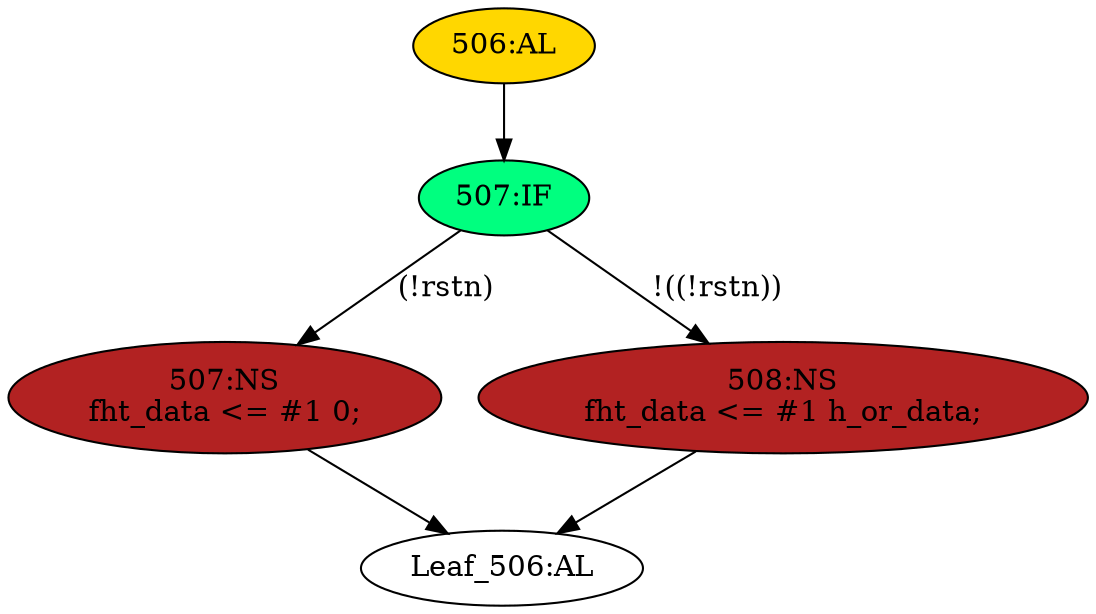 strict digraph "" {
	node [label="\N"];
	"506:AL"	 [ast="<pyverilog.vparser.ast.Always object at 0x7f9442a413d0>",
		clk_sens=True,
		fillcolor=gold,
		label="506:AL",
		sens="['sclk', 'rstn']",
		statements="[]",
		style=filled,
		typ=Always,
		use_var="['h_or_data', 'rstn']"];
	"507:IF"	 [ast="<pyverilog.vparser.ast.IfStatement object at 0x7f9442a41550>",
		fillcolor=springgreen,
		label="507:IF",
		statements="[]",
		style=filled,
		typ=IfStatement];
	"506:AL" -> "507:IF"	 [cond="[]",
		lineno=None];
	"507:NS"	 [ast="<pyverilog.vparser.ast.NonblockingSubstitution object at 0x7f9442a41750>",
		fillcolor=firebrick,
		label="507:NS
fht_data <= #1 0;",
		statements="[<pyverilog.vparser.ast.NonblockingSubstitution object at 0x7f9442a41750>]",
		style=filled,
		typ=NonblockingSubstitution];
	"Leaf_506:AL"	 [def_var="['fht_data']",
		label="Leaf_506:AL"];
	"507:NS" -> "Leaf_506:AL"	 [cond="[]",
		lineno=None];
	"508:NS"	 [ast="<pyverilog.vparser.ast.NonblockingSubstitution object at 0x7f9442a41590>",
		fillcolor=firebrick,
		label="508:NS
fht_data <= #1 h_or_data;",
		statements="[<pyverilog.vparser.ast.NonblockingSubstitution object at 0x7f9442a41590>]",
		style=filled,
		typ=NonblockingSubstitution];
	"508:NS" -> "Leaf_506:AL"	 [cond="[]",
		lineno=None];
	"507:IF" -> "507:NS"	 [cond="['rstn']",
		label="(!rstn)",
		lineno=507];
	"507:IF" -> "508:NS"	 [cond="['rstn']",
		label="!((!rstn))",
		lineno=507];
}
